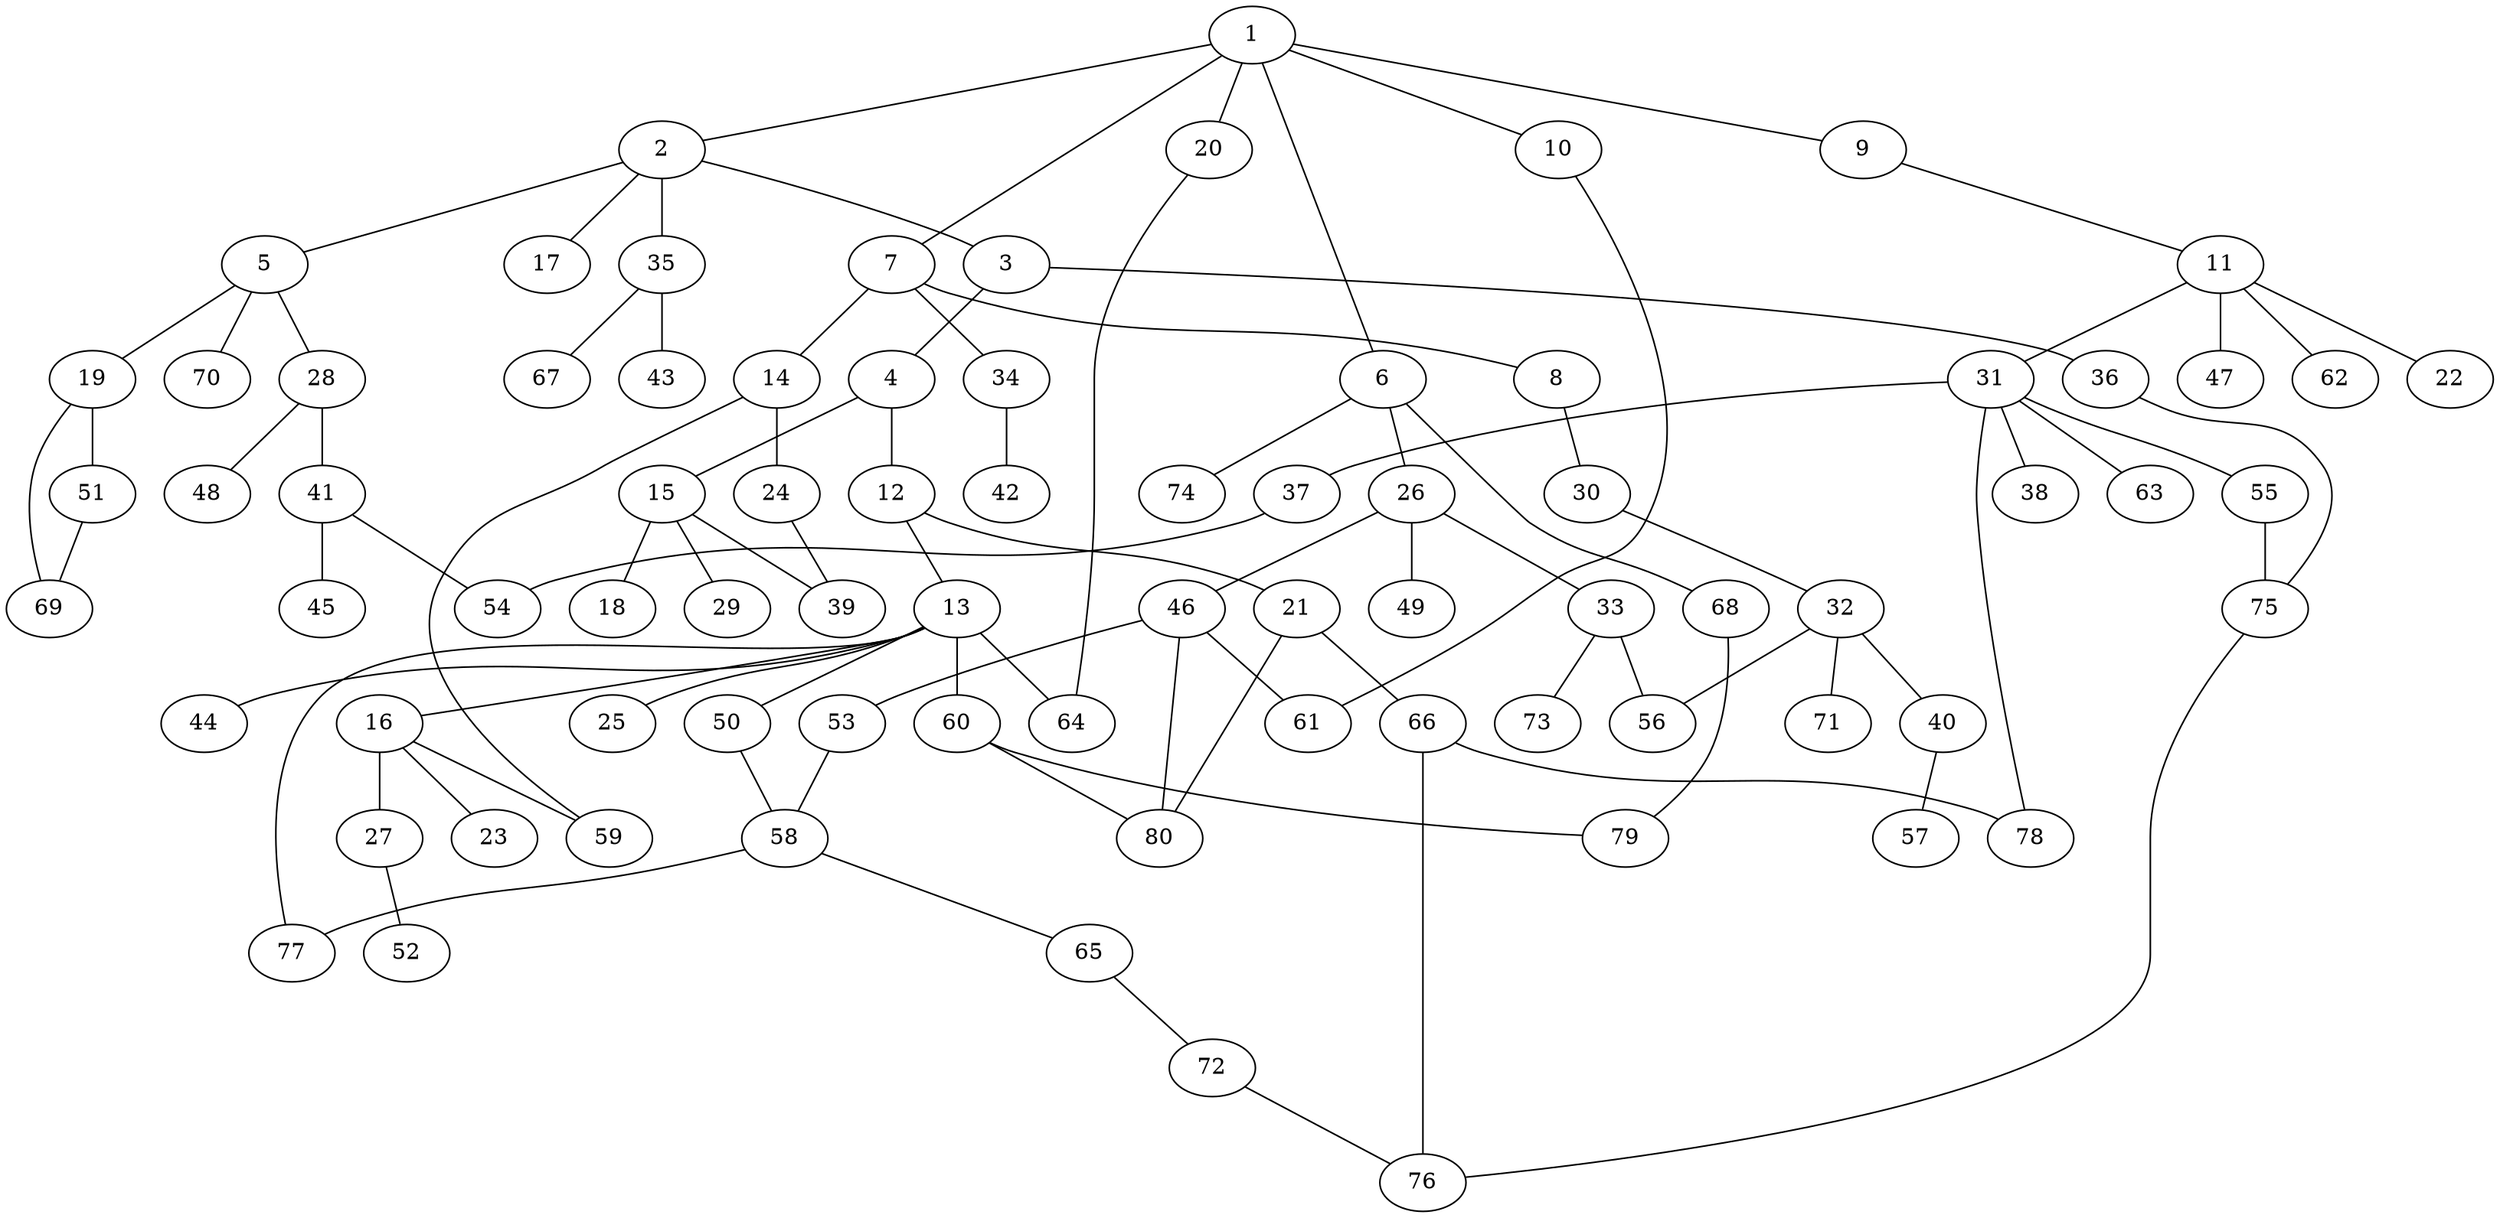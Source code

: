 graph graphname {1--2
1--6
1--7
1--9
1--10
1--20
2--3
2--5
2--17
2--35
3--4
3--36
4--12
4--15
5--19
5--28
5--70
6--26
6--68
6--74
7--8
7--14
7--34
8--30
9--11
10--61
11--22
11--31
11--47
11--62
12--13
12--21
13--16
13--25
13--44
13--50
13--60
13--64
13--77
14--24
14--59
15--18
15--29
15--39
16--23
16--27
16--59
19--51
19--69
20--64
21--66
21--80
24--39
26--33
26--46
26--49
27--52
28--41
28--48
30--32
31--37
31--38
31--55
31--63
31--78
32--40
32--56
32--71
33--56
33--73
34--42
35--43
35--67
36--75
37--54
40--57
41--45
41--54
46--53
46--61
46--80
50--58
51--69
53--58
55--75
58--65
58--77
60--79
60--80
65--72
66--76
66--78
68--79
72--76
75--76
}